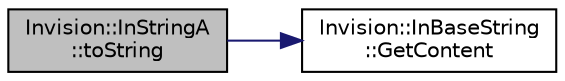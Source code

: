 digraph "Invision::InStringA::toString"
{
 // LATEX_PDF_SIZE
  edge [fontname="Helvetica",fontsize="10",labelfontname="Helvetica",labelfontsize="10"];
  node [fontname="Helvetica",fontsize="10",shape=record];
  rankdir="LR";
  Node1 [label="Invision::InStringA\l::toString",height=0.2,width=0.4,color="black", fillcolor="grey75", style="filled", fontcolor="black",tooltip=" "];
  Node1 -> Node2 [color="midnightblue",fontsize="10",style="solid"];
  Node2 [label="Invision::InBaseString\l::GetContent",height=0.2,width=0.4,color="black", fillcolor="white", style="filled",URL="$class_invision_1_1_in_base_string.html#adeab9a2980b24d39ccb384f5677ae5fb",tooltip=" "];
}
